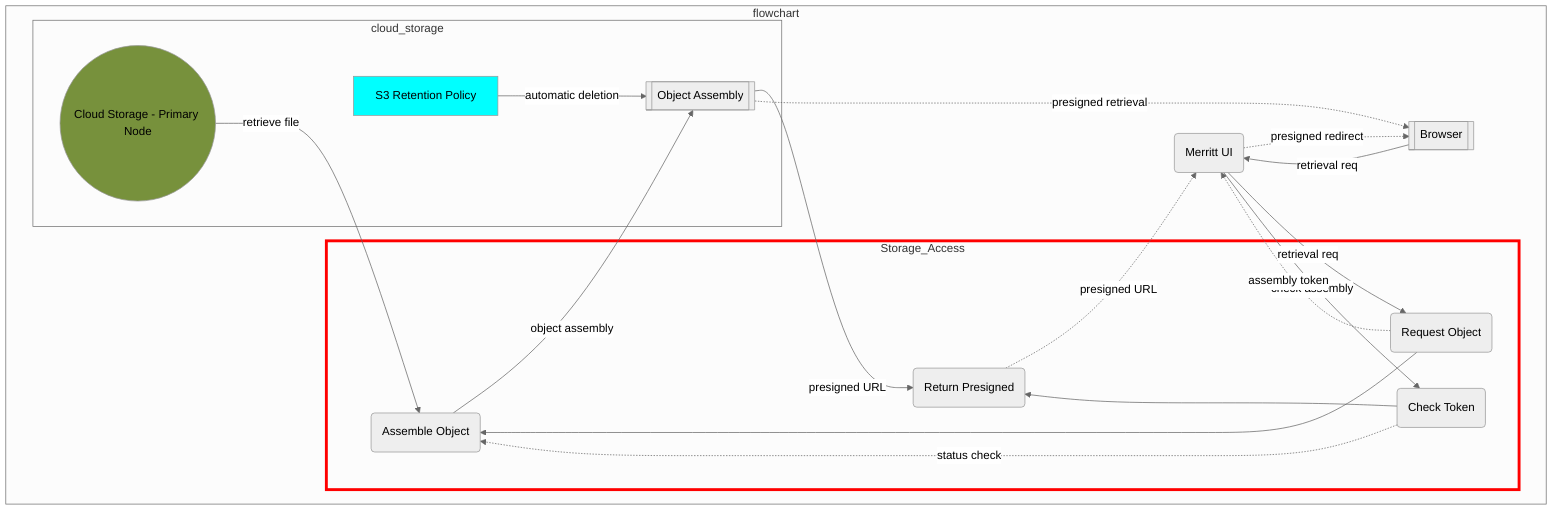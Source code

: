 %%{init: {'theme': 'neutral', 'securityLevel': 'loose'}}%%
graph TD
  UI("Merritt UI")
  click UI href "https://github.com/CDLUC3/mrt-dashboard" "source code"
  BROWSER[[Browser]]

  subgraph flowchart
 
    subgraph Storage_Access
      RO(Request Object)
      AO(Assemble Object)
      CT(Check Token)
      RP(Return Presigned)
    end
 
    subgraph cloud_storage
      CLOUD(("Cloud Storage - Primary Node"))
      click CLOUD href "https://github.com/CDLUC3/mrt-cloud" "source code"
      ASSM[[Object Assembly]]
      CLEAN[S3 Retention Policy]
      CLEAN --> |automatic deletion| ASSM
    end

    BROWSER --> |retrieval req| UI
    UI -.-> |presigned redirect| BROWSER
    UI --> |retrieval req| RO
    UI --> |check assembly| CT
    RO --> AO
    RO -.-> |assembly token| UI
    CLOUD --> |retrieve file| AO
    AO --> |object assembly| ASSM
    CT -.-> |status check| AO
    ASSM --> |presigned URL| RP
    RP -.-> |presigned URL| UI
    ASSM -.-> |presigned retrieval| BROWSER
    CT --> RP
  end
  style CLOUD fill:#77913C
  style Storage_Access stroke:red,stroke-width:4px
  style CLEAN fill:cyan